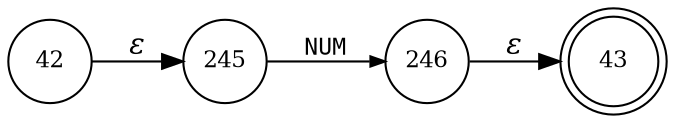 digraph ATN {
rankdir=LR;
s43[fontsize=11, label="43", shape=doublecircle, fixedsize=true, width=.6];
s245[fontsize=11,label="245", shape=circle, fixedsize=true, width=.55, peripheries=1];
s246[fontsize=11,label="246", shape=circle, fixedsize=true, width=.55, peripheries=1];
s42[fontsize=11,label="42", shape=circle, fixedsize=true, width=.55, peripheries=1];
s42 -> s245 [fontname="Times-Italic", label="&epsilon;"];
s245 -> s246 [fontsize=11, fontname="Courier", arrowsize=.7, label = "NUM", arrowhead = normal];
s246 -> s43 [fontname="Times-Italic", label="&epsilon;"];
}